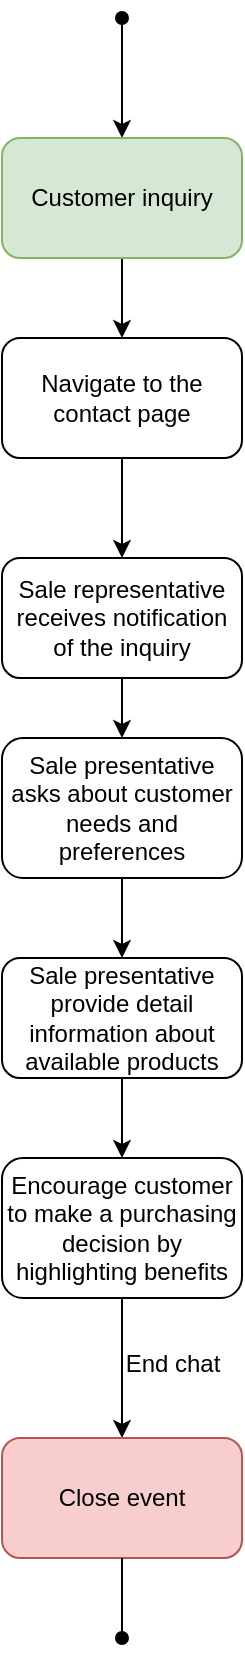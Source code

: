 <mxfile version="21.6.8" type="device" pages="2">
  <diagram name="Page-1" id="EER0Lj7f-fOtYTLKS08-">
    <mxGraphModel dx="489" dy="1802" grid="1" gridSize="10" guides="1" tooltips="1" connect="1" arrows="1" fold="1" page="1" pageScale="1" pageWidth="850" pageHeight="1100" math="0" shadow="0">
      <root>
        <mxCell id="0" />
        <mxCell id="1" parent="0" />
        <mxCell id="DXU0PHG1hyrNVABTsJqy-1" value="" style="endArrow=classic;html=1;rounded=0;startArrow=oval;startFill=1;entryX=0.5;entryY=0;entryDx=0;entryDy=0;" parent="1" target="DXU0PHG1hyrNVABTsJqy-3" edge="1">
          <mxGeometry width="50" height="50" relative="1" as="geometry">
            <mxPoint x="280" y="-1010" as="sourcePoint" />
            <mxPoint x="280" y="-950" as="targetPoint" />
          </mxGeometry>
        </mxCell>
        <mxCell id="DXU0PHG1hyrNVABTsJqy-2" value="" style="edgeStyle=orthogonalEdgeStyle;rounded=0;orthogonalLoop=1;jettySize=auto;html=1;" parent="1" source="DXU0PHG1hyrNVABTsJqy-3" target="DXU0PHG1hyrNVABTsJqy-5" edge="1">
          <mxGeometry relative="1" as="geometry" />
        </mxCell>
        <mxCell id="DXU0PHG1hyrNVABTsJqy-3" value="Customer inquiry" style="rounded=1;whiteSpace=wrap;html=1;fillColor=#d5e8d4;strokeColor=#82b366;" parent="1" vertex="1">
          <mxGeometry x="220" y="-950" width="120" height="60" as="geometry" />
        </mxCell>
        <mxCell id="DXU0PHG1hyrNVABTsJqy-4" value="" style="edgeStyle=orthogonalEdgeStyle;rounded=0;orthogonalLoop=1;jettySize=auto;html=1;" parent="1" source="DXU0PHG1hyrNVABTsJqy-5" target="DXU0PHG1hyrNVABTsJqy-7" edge="1">
          <mxGeometry relative="1" as="geometry" />
        </mxCell>
        <mxCell id="DXU0PHG1hyrNVABTsJqy-5" value="Navigate to the contact page" style="rounded=1;whiteSpace=wrap;html=1;" parent="1" vertex="1">
          <mxGeometry x="220" y="-850" width="120" height="60" as="geometry" />
        </mxCell>
        <mxCell id="DXU0PHG1hyrNVABTsJqy-6" value="" style="edgeStyle=orthogonalEdgeStyle;rounded=0;orthogonalLoop=1;jettySize=auto;html=1;" parent="1" source="DXU0PHG1hyrNVABTsJqy-7" target="DXU0PHG1hyrNVABTsJqy-9" edge="1">
          <mxGeometry relative="1" as="geometry" />
        </mxCell>
        <mxCell id="DXU0PHG1hyrNVABTsJqy-7" value="Sale representative receives notification of the inquiry" style="rounded=1;whiteSpace=wrap;html=1;" parent="1" vertex="1">
          <mxGeometry x="220" y="-740" width="120" height="60" as="geometry" />
        </mxCell>
        <mxCell id="DXU0PHG1hyrNVABTsJqy-8" value="" style="edgeStyle=orthogonalEdgeStyle;rounded=0;orthogonalLoop=1;jettySize=auto;html=1;" parent="1" source="DXU0PHG1hyrNVABTsJqy-9" target="DXU0PHG1hyrNVABTsJqy-11" edge="1">
          <mxGeometry relative="1" as="geometry" />
        </mxCell>
        <mxCell id="DXU0PHG1hyrNVABTsJqy-9" value="Sale presentative asks about customer needs and preferences" style="rounded=1;whiteSpace=wrap;html=1;" parent="1" vertex="1">
          <mxGeometry x="220" y="-650" width="120" height="70" as="geometry" />
        </mxCell>
        <mxCell id="DXU0PHG1hyrNVABTsJqy-10" value="" style="edgeStyle=orthogonalEdgeStyle;rounded=0;orthogonalLoop=1;jettySize=auto;html=1;" parent="1" source="DXU0PHG1hyrNVABTsJqy-11" target="DXU0PHG1hyrNVABTsJqy-13" edge="1">
          <mxGeometry relative="1" as="geometry" />
        </mxCell>
        <mxCell id="DXU0PHG1hyrNVABTsJqy-11" value="Sale presentative provide detail information about available products" style="rounded=1;whiteSpace=wrap;html=1;" parent="1" vertex="1">
          <mxGeometry x="220" y="-540" width="120" height="60" as="geometry" />
        </mxCell>
        <mxCell id="DXU0PHG1hyrNVABTsJqy-12" value="" style="edgeStyle=orthogonalEdgeStyle;rounded=0;orthogonalLoop=1;jettySize=auto;html=1;" parent="1" source="DXU0PHG1hyrNVABTsJqy-13" target="DXU0PHG1hyrNVABTsJqy-14" edge="1">
          <mxGeometry relative="1" as="geometry" />
        </mxCell>
        <mxCell id="DXU0PHG1hyrNVABTsJqy-13" value="Encourage customer to make a purchasing decision by highlighting benefits" style="rounded=1;whiteSpace=wrap;html=1;" parent="1" vertex="1">
          <mxGeometry x="220" y="-440" width="120" height="70" as="geometry" />
        </mxCell>
        <mxCell id="DXU0PHG1hyrNVABTsJqy-14" value="Close event" style="rounded=1;whiteSpace=wrap;html=1;fillColor=#f8cecc;strokeColor=#b85450;" parent="1" vertex="1">
          <mxGeometry x="220" y="-300" width="120" height="60" as="geometry" />
        </mxCell>
        <mxCell id="DXU0PHG1hyrNVABTsJqy-15" value="" style="endArrow=oval;html=1;rounded=0;exitX=0.5;exitY=1;exitDx=0;exitDy=0;endFill=1;" parent="1" source="DXU0PHG1hyrNVABTsJqy-14" edge="1">
          <mxGeometry width="50" height="50" relative="1" as="geometry">
            <mxPoint x="290" y="-170" as="sourcePoint" />
            <mxPoint x="280" y="-200" as="targetPoint" />
          </mxGeometry>
        </mxCell>
        <mxCell id="nSA1ybFDkTJpuleNaKav-1" value="End chat" style="text;html=1;align=center;verticalAlign=middle;resizable=0;points=[];autosize=1;strokeColor=none;fillColor=none;" parent="1" vertex="1">
          <mxGeometry x="270" y="-352" width="70" height="30" as="geometry" />
        </mxCell>
      </root>
    </mxGraphModel>
  </diagram>
  <diagram id="R9eF2cRFWYNl5CNsjf3q" name="Page-2">
    <mxGraphModel dx="389" dy="702" grid="1" gridSize="10" guides="1" tooltips="1" connect="1" arrows="1" fold="1" page="1" pageScale="1" pageWidth="850" pageHeight="1100" math="0" shadow="0">
      <root>
        <mxCell id="0" />
        <mxCell id="1" parent="0" />
      </root>
    </mxGraphModel>
  </diagram>
</mxfile>
